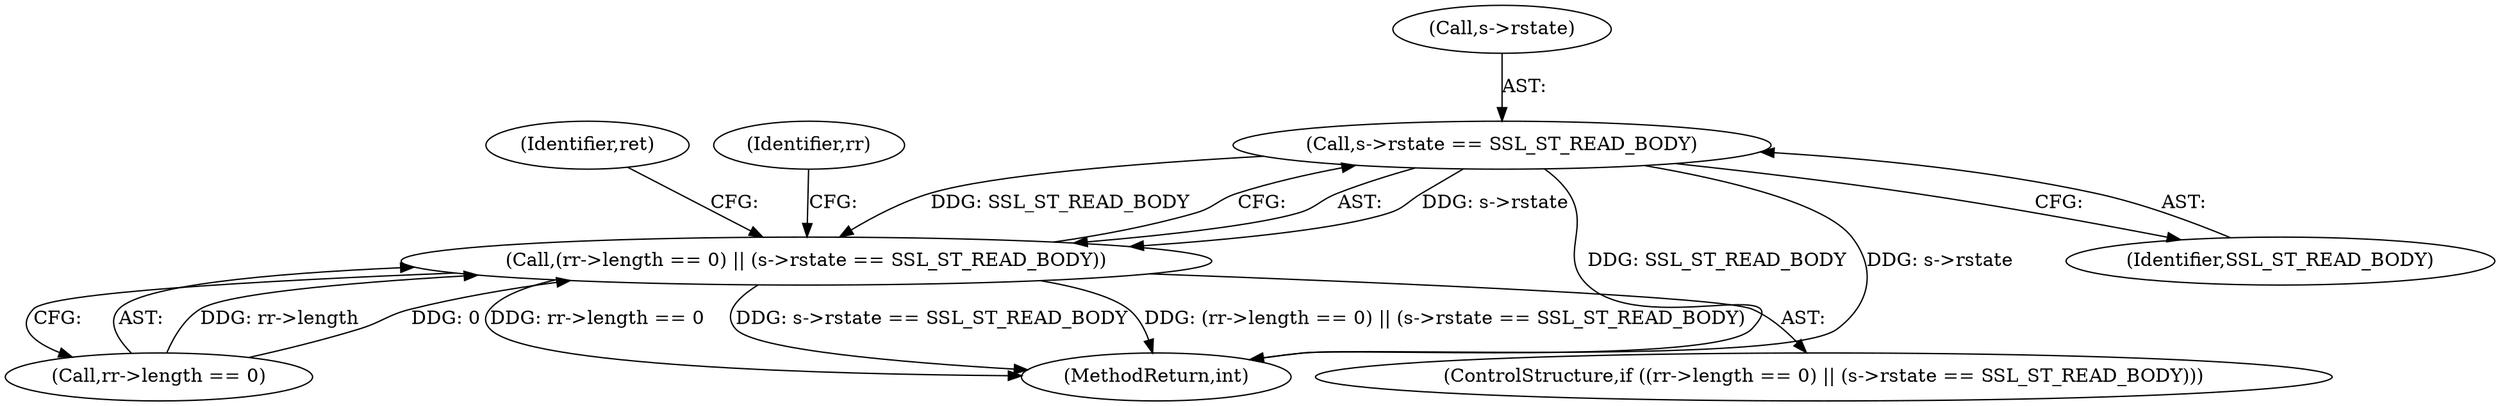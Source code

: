 digraph "0_openssl_e9bbefbf0f24c57645e7ad6a5a71ae649d18ac8e_0@pointer" {
"1000331" [label="(Call,s->rstate == SSL_ST_READ_BODY)"];
"1000325" [label="(Call,(rr->length == 0) || (s->rstate == SSL_ST_READ_BODY))"];
"1000338" [label="(Identifier,ret)"];
"1000332" [label="(Call,s->rstate)"];
"1000325" [label="(Call,(rr->length == 0) || (s->rstate == SSL_ST_READ_BODY))"];
"1000326" [label="(Call,rr->length == 0)"];
"1001522" [label="(MethodReturn,int)"];
"1000335" [label="(Identifier,SSL_ST_READ_BODY)"];
"1000351" [label="(Identifier,rr)"];
"1000324" [label="(ControlStructure,if ((rr->length == 0) || (s->rstate == SSL_ST_READ_BODY)))"];
"1000331" [label="(Call,s->rstate == SSL_ST_READ_BODY)"];
"1000331" -> "1000325"  [label="AST: "];
"1000331" -> "1000335"  [label="CFG: "];
"1000332" -> "1000331"  [label="AST: "];
"1000335" -> "1000331"  [label="AST: "];
"1000325" -> "1000331"  [label="CFG: "];
"1000331" -> "1001522"  [label="DDG: s->rstate"];
"1000331" -> "1001522"  [label="DDG: SSL_ST_READ_BODY"];
"1000331" -> "1000325"  [label="DDG: s->rstate"];
"1000331" -> "1000325"  [label="DDG: SSL_ST_READ_BODY"];
"1000325" -> "1000324"  [label="AST: "];
"1000325" -> "1000326"  [label="CFG: "];
"1000326" -> "1000325"  [label="AST: "];
"1000338" -> "1000325"  [label="CFG: "];
"1000351" -> "1000325"  [label="CFG: "];
"1000325" -> "1001522"  [label="DDG: rr->length == 0"];
"1000325" -> "1001522"  [label="DDG: s->rstate == SSL_ST_READ_BODY"];
"1000325" -> "1001522"  [label="DDG: (rr->length == 0) || (s->rstate == SSL_ST_READ_BODY)"];
"1000326" -> "1000325"  [label="DDG: rr->length"];
"1000326" -> "1000325"  [label="DDG: 0"];
}
